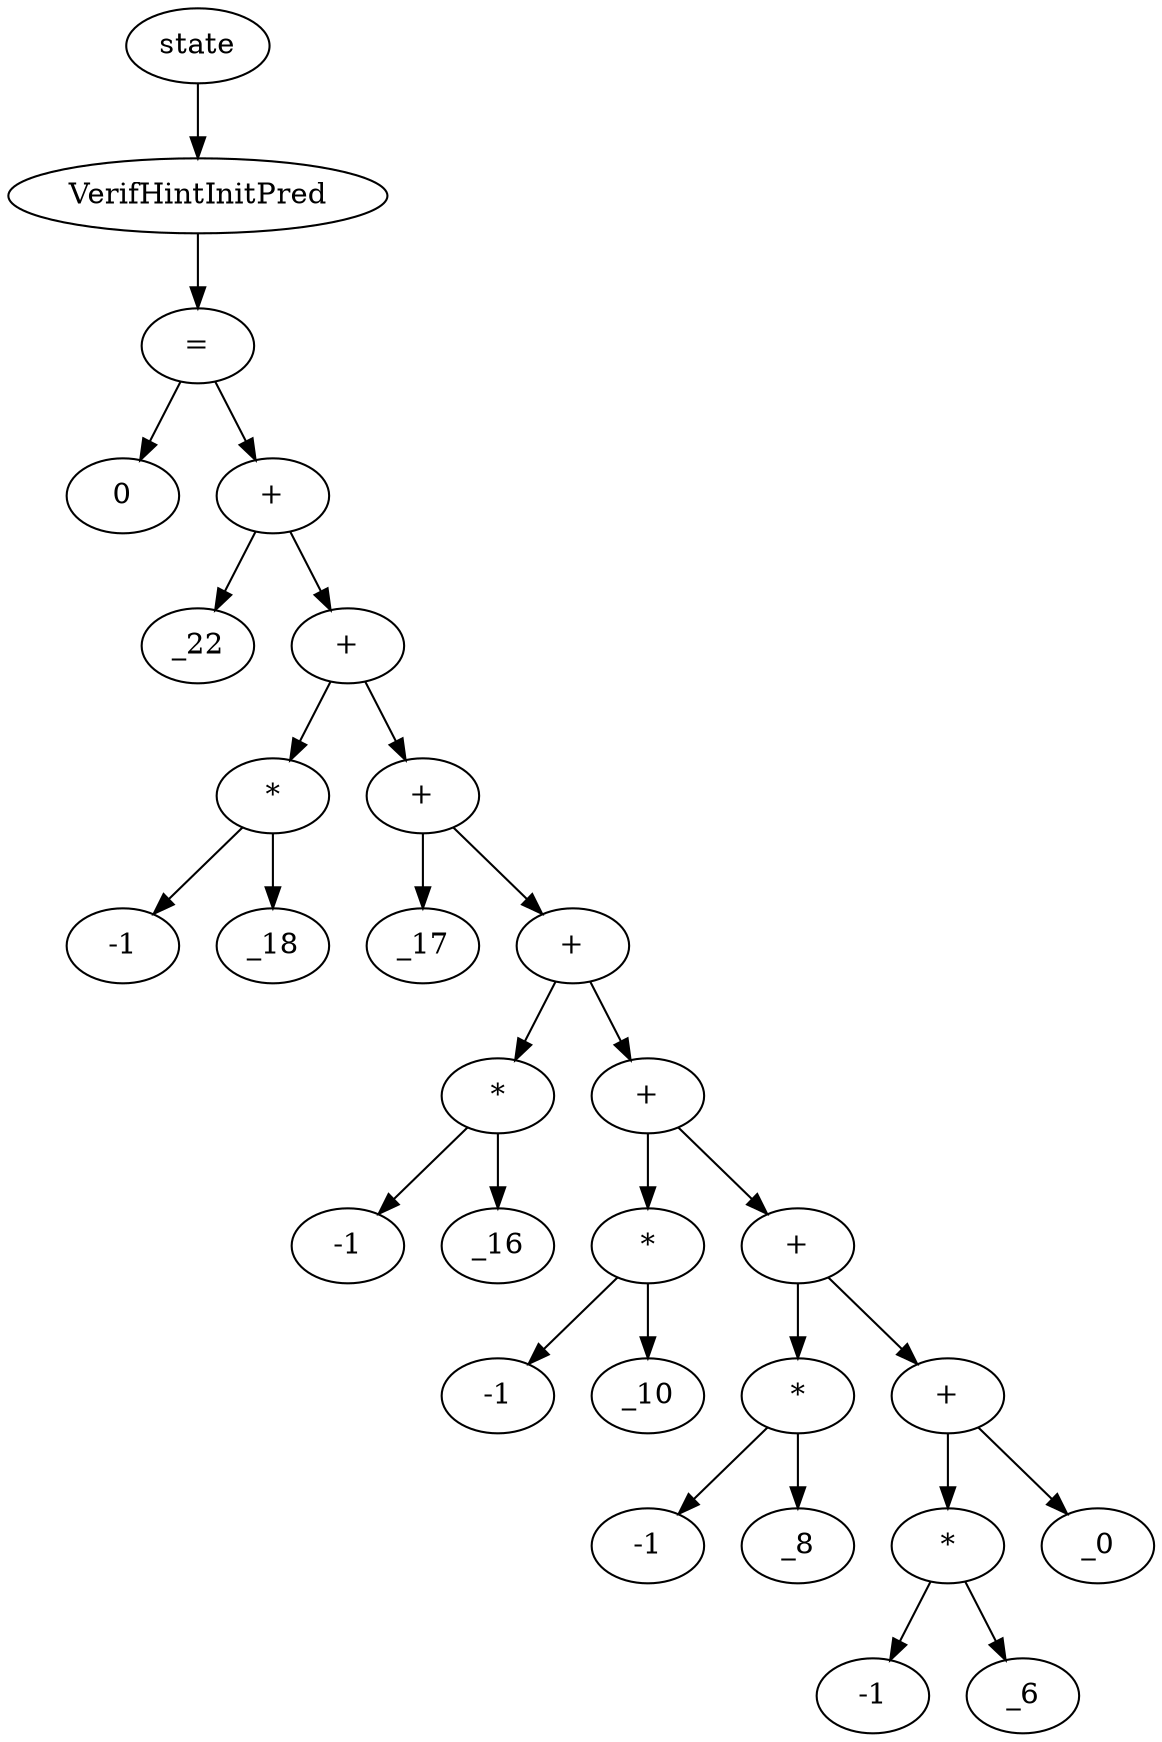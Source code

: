 digraph dag {
0 [label="state"];
1 [label="VerifHintInitPred"];
2 [label="="];
3 [label="0"];
4 [label="+"];
5 [label="_22"];
6 [label="+"];
7 [label="*"];
8 [label="-1"];
9 [label="_18"];
10 [label="+"];
11 [label="_17"];
12 [label="+"];
13 [label="*"];
14 [label="-1"];
15 [label="_16"];
16 [label="+"];
17 [label="*"];
18 [label="-1"];
19 [label="_10"];
20 [label="+"];
21 [label="*"];
22 [label="-1"];
23 [label="_8"];
24 [label="+"];
25 [label="*"];
26 [label="-1"];
27 [label="_6"];
28 [label="_0"];
"0" -> "1"[label=""]
"1" -> "2"[label=""]
"2" -> "4"[label=""]
"2" -> "3"[label=""]
"4" -> "6"[label=""]
"4" -> "5"[label=""]
"6" -> "7"[label=""]
"6" -> "10"[label=""]
"7" -> "9"[label=""]
"7" -> "8"[label=""]
"10" -> "12"[label=""]
"10" -> "11"[label=""]
"12" -> "13"[label=""]
"12" -> "16"[label=""]
"13" -> "15"[label=""]
"13" -> "14"[label=""]
"16" -> "17"[label=""]
"16" -> "20"[label=""]
"17" -> "19"[label=""]
"17" -> "18"[label=""]
"20" -> "21"[label=""]
"20" -> "24"[label=""]
"21" -> "23"[label=""]
"21" -> "22"[label=""]
"24" -> "25"[label=""]
"24" -> "28"[label=""]
"25" -> "27"[label=""]
"25" -> "26"[label=""]
}
